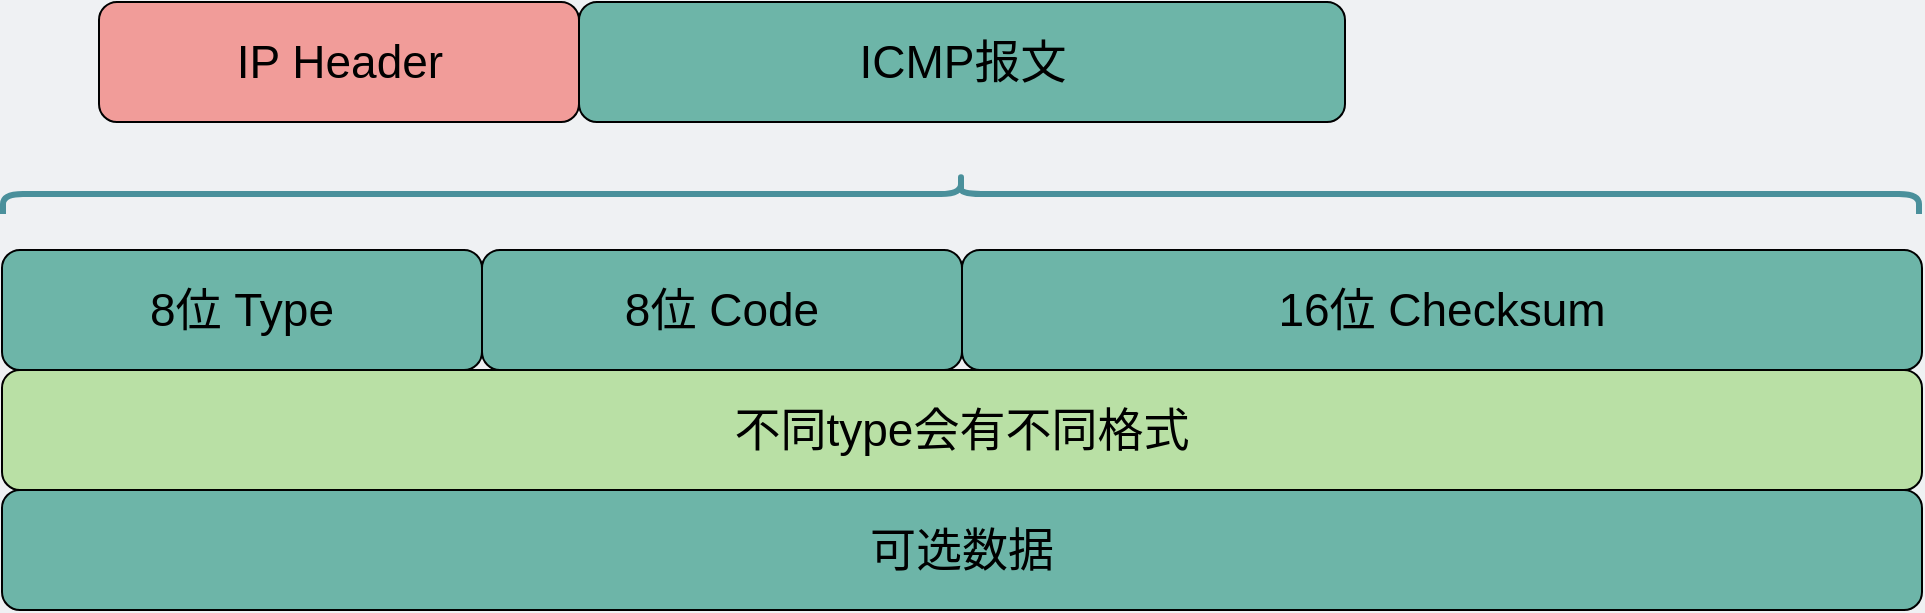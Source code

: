 <mxfile version="22.1.18" type="github">
  <diagram id="9fnjXT7nlAm7Ix4f8WDv" name="Page-1">
    <mxGraphModel dx="1741" dy="1016" grid="0" gridSize="10" guides="1" tooltips="1" connect="1" arrows="1" fold="1" page="1" pageScale="1" pageWidth="1200" pageHeight="400" background="#EFF1F3" math="0" shadow="0">
      <root>
        <mxCell id="0" />
        <mxCell id="1" parent="0" />
        <mxCell id="6-F5uf0liDenhzwzIYql-8" value="&lt;font style=&quot;font-size: 23px&quot;&gt;IP Header&lt;/font&gt;" style="rounded=1;whiteSpace=wrap;html=1;fontSize=23;fillColor=#F19C99;" parent="1" vertex="1">
          <mxGeometry x="168.5" y="44" width="240" height="60" as="geometry" />
        </mxCell>
        <mxCell id="Ahvg7rMZI_c4ys2AYmxL-1" value="ICMP报文" style="rounded=1;whiteSpace=wrap;html=1;fontSize=23;fillColor=#6DB5A8;" parent="1" vertex="1">
          <mxGeometry x="408.5" y="44" width="383" height="60" as="geometry" />
        </mxCell>
        <mxCell id="E-FlksGHg1m9Y40Cy73d-1" value="&lt;font style=&quot;font-size: 23px;&quot;&gt;可选数据&lt;/font&gt;" style="rounded=1;whiteSpace=wrap;html=1;fontSize=23;fillColor=#6DB5A8;" vertex="1" parent="1">
          <mxGeometry x="120" y="288" width="960" height="60" as="geometry" />
        </mxCell>
        <mxCell id="E-FlksGHg1m9Y40Cy73d-2" value="&lt;font style=&quot;font-size: 23px&quot;&gt;8位 Type&lt;/font&gt;" style="rounded=1;whiteSpace=wrap;html=1;fontSize=23;fillColor=#6DB5A8;" vertex="1" parent="1">
          <mxGeometry x="120" y="168" width="240" height="60" as="geometry" />
        </mxCell>
        <mxCell id="E-FlksGHg1m9Y40Cy73d-3" value="&lt;font style=&quot;font-size: 23px&quot;&gt;8位 Code&lt;/font&gt;" style="rounded=1;whiteSpace=wrap;html=1;fontSize=23;fillColor=#6DB5A8;" vertex="1" parent="1">
          <mxGeometry x="360" y="168" width="240" height="60" as="geometry" />
        </mxCell>
        <mxCell id="E-FlksGHg1m9Y40Cy73d-4" value="&lt;font style=&quot;font-size: 23px&quot;&gt;16位 Checksum&lt;/font&gt;" style="rounded=1;whiteSpace=wrap;html=1;fontSize=23;fillColor=#6DB5A8;" vertex="1" parent="1">
          <mxGeometry x="600" y="168" width="480" height="60" as="geometry" />
        </mxCell>
        <mxCell id="E-FlksGHg1m9Y40Cy73d-5" value="不同type会有不同格式" style="rounded=1;whiteSpace=wrap;html=1;fontSize=23;fillColor=#B9E0A5;" vertex="1" parent="1">
          <mxGeometry x="120" y="228" width="960" height="60" as="geometry" />
        </mxCell>
        <mxCell id="E-FlksGHg1m9Y40Cy73d-6" value="" style="shape=curlyBracket;whiteSpace=wrap;html=1;rounded=1;flipH=1;labelPosition=right;verticalLabelPosition=middle;align=left;verticalAlign=middle;rotation=-90;strokeWidth=3;strokeColor=#4A909B;" vertex="1" parent="1">
          <mxGeometry x="589.5" y="-339" width="20" height="958" as="geometry" />
        </mxCell>
      </root>
    </mxGraphModel>
  </diagram>
</mxfile>
